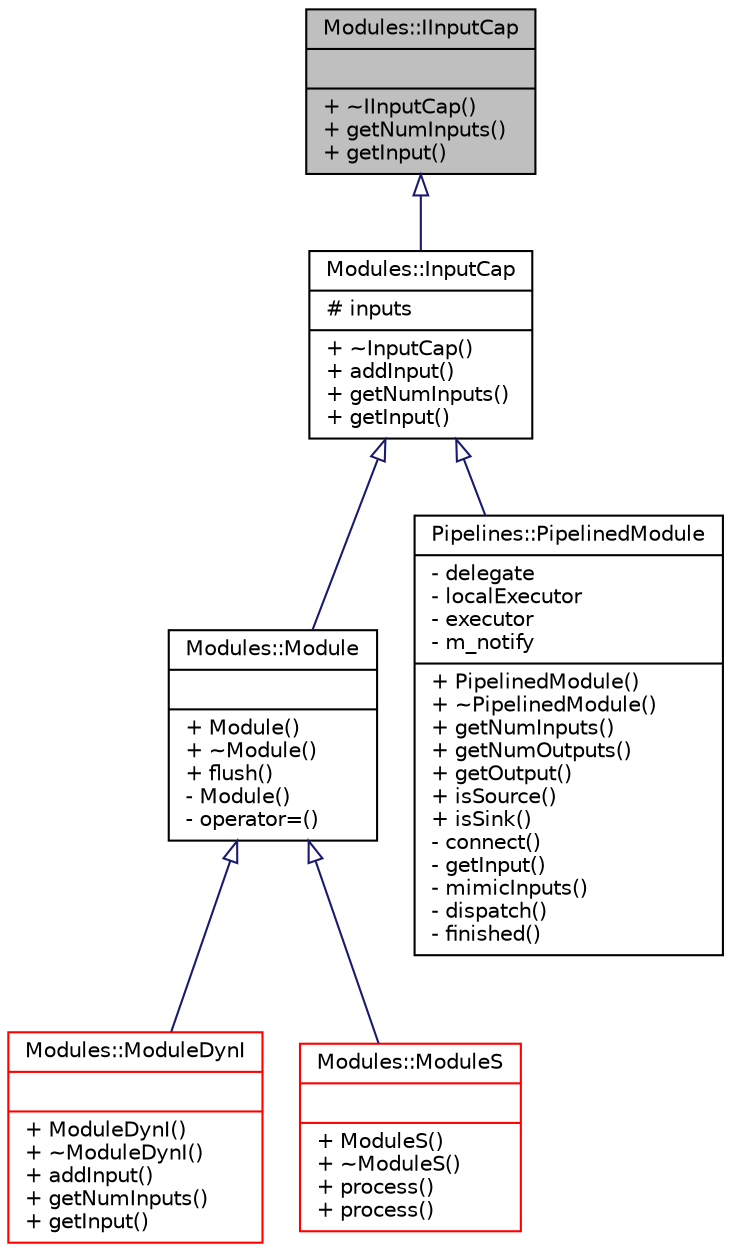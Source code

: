 digraph "Modules::IInputCap"
{
 // INTERACTIVE_SVG=YES
  edge [fontname="Helvetica",fontsize="10",labelfontname="Helvetica",labelfontsize="10"];
  node [fontname="Helvetica",fontsize="10",shape=record];
  Node1 [label="{Modules::IInputCap\n||+ ~IInputCap()\l+ getNumInputs()\l+ getInput()\l}",height=0.2,width=0.4,color="black", fillcolor="grey75", style="filled", fontcolor="black"];
  Node1 -> Node2 [dir="back",color="midnightblue",fontsize="10",style="solid",arrowtail="onormal",fontname="Helvetica"];
  Node2 [label="{Modules::InputCap\n|# inputs\l|+ ~InputCap()\l+ addInput()\l+ getNumInputs()\l+ getInput()\l}",height=0.2,width=0.4,color="black", fillcolor="white", style="filled",URL="$class_modules_1_1_input_cap.html"];
  Node2 -> Node3 [dir="back",color="midnightblue",fontsize="10",style="solid",arrowtail="onormal",fontname="Helvetica"];
  Node3 [label="{Modules::Module\n||+ Module()\l+ ~Module()\l+ flush()\l- Module()\l- operator=()\l}",height=0.2,width=0.4,color="black", fillcolor="white", style="filled",URL="$class_modules_1_1_module.html"];
  Node3 -> Node4 [dir="back",color="midnightblue",fontsize="10",style="solid",arrowtail="onormal",fontname="Helvetica"];
  Node4 [label="{Modules::ModuleDynI\n||+ ModuleDynI()\l+ ~ModuleDynI()\l+ addInput()\l+ getNumInputs()\l+ getInput()\l}",height=0.2,width=0.4,color="red", fillcolor="white", style="filled",URL="$class_modules_1_1_module_dyn_i.html"];
  Node3 -> Node5 [dir="back",color="midnightblue",fontsize="10",style="solid",arrowtail="onormal",fontname="Helvetica"];
  Node5 [label="{Modules::ModuleS\n||+ ModuleS()\l+ ~ModuleS()\l+ process()\l+ process()\l}",height=0.2,width=0.4,color="red", fillcolor="white", style="filled",URL="$class_modules_1_1_module_s.html"];
  Node2 -> Node6 [dir="back",color="midnightblue",fontsize="10",style="solid",arrowtail="onormal",fontname="Helvetica"];
  Node6 [label="{Pipelines::PipelinedModule\n|- delegate\l- localExecutor\l- executor\l- m_notify\l|+ PipelinedModule()\l+ ~PipelinedModule()\l+ getNumInputs()\l+ getNumOutputs()\l+ getOutput()\l+ isSource()\l+ isSink()\l- connect()\l- getInput()\l- mimicInputs()\l- dispatch()\l- finished()\l}",height=0.2,width=0.4,color="black", fillcolor="white", style="filled",URL="$class_pipelines_1_1_pipelined_module.html"];
}
